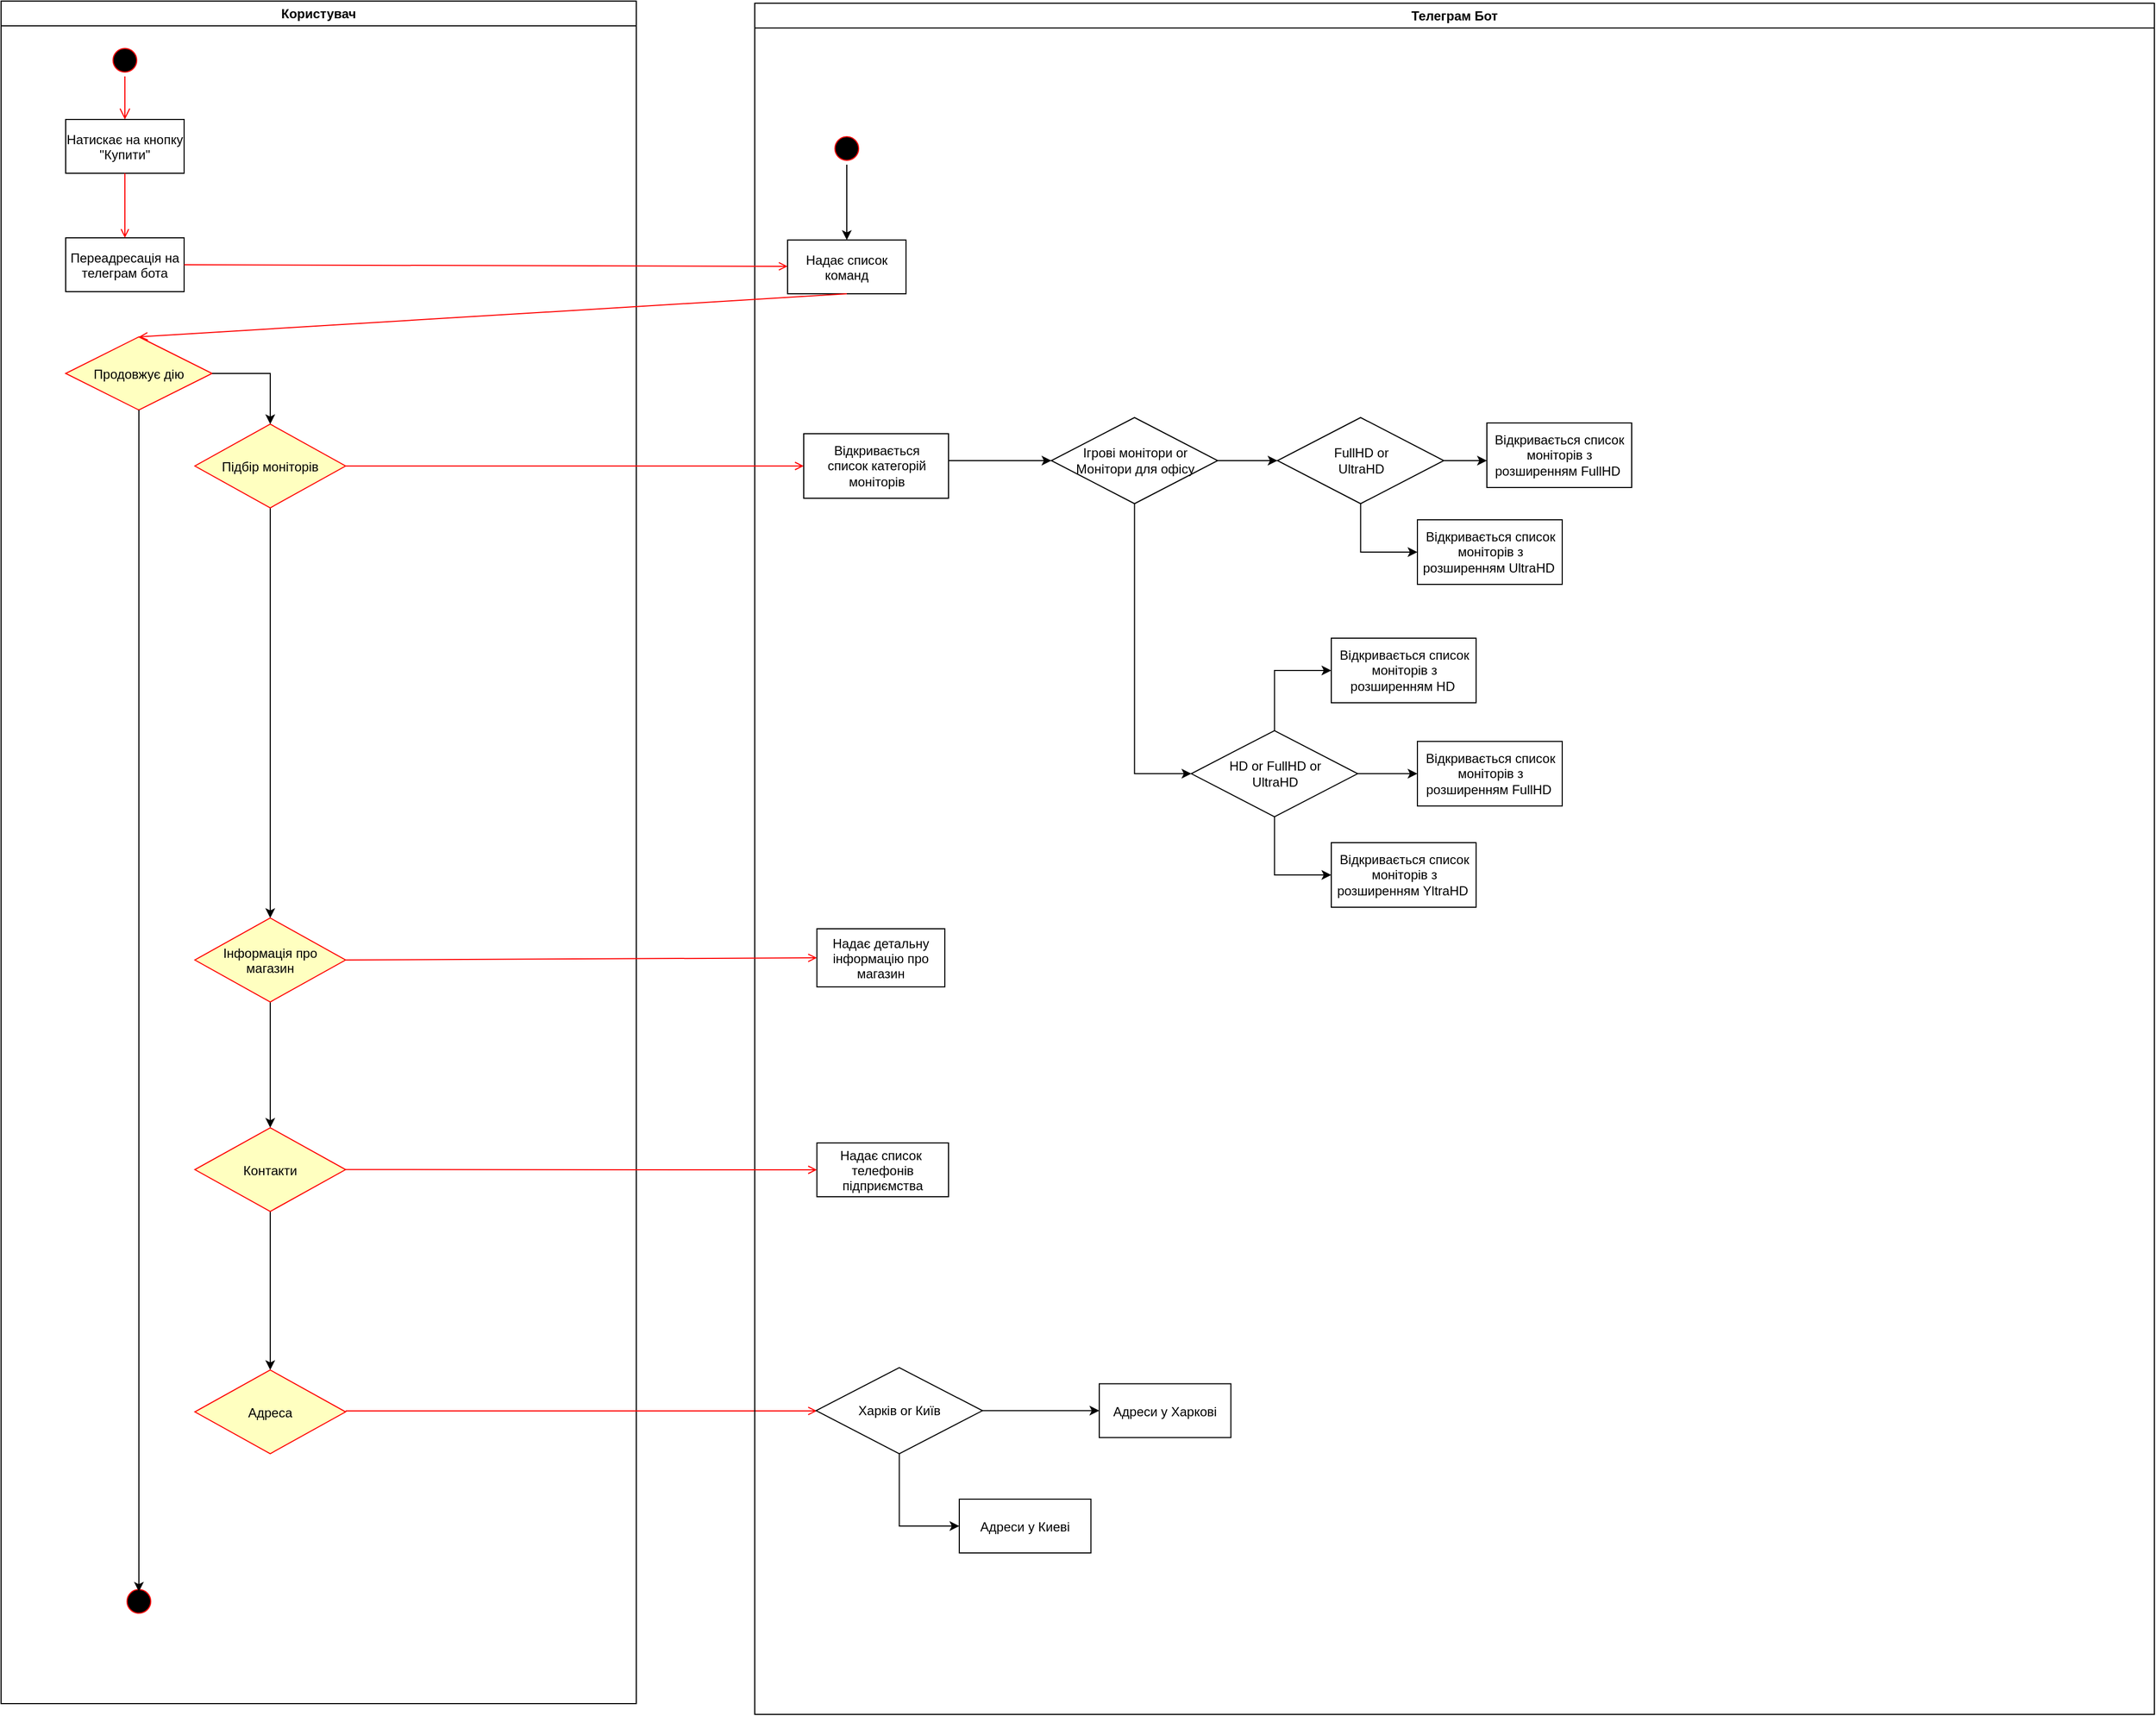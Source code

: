 <mxfile version="14.2.6" type="github">
  <diagram name="Page-1" id="e7e014a7-5840-1c2e-5031-d8a46d1fe8dd">
    <mxGraphModel dx="4629" dy="1920" grid="1" gridSize="10" guides="1" tooltips="1" connect="1" arrows="1" fold="1" page="1" pageScale="1" pageWidth="1169" pageHeight="826" background="#ffffff" math="0" shadow="0">
      <root>
        <mxCell id="0" />
        <mxCell id="1" parent="0" />
        <mxCell id="2" value="Користувач" style="swimlane;whiteSpace=wrap;startSize=23;" parent="1" vertex="1">
          <mxGeometry x="-250" y="128" width="590" height="1582" as="geometry" />
        </mxCell>
        <mxCell id="5" value="" style="ellipse;shape=startState;fillColor=#000000;strokeColor=#ff0000;" parent="2" vertex="1">
          <mxGeometry x="100" y="40" width="30" height="30" as="geometry" />
        </mxCell>
        <mxCell id="6" value="" style="edgeStyle=elbowEdgeStyle;elbow=horizontal;verticalAlign=bottom;endArrow=open;endSize=8;strokeColor=#FF0000;endFill=1;rounded=0" parent="2" source="5" target="7" edge="1">
          <mxGeometry x="100" y="40" as="geometry">
            <mxPoint x="115" y="110" as="targetPoint" />
          </mxGeometry>
        </mxCell>
        <mxCell id="7" value="Натискає на кнопку&#xa;&quot;Купити&quot;" style="" parent="2" vertex="1">
          <mxGeometry x="60" y="110" width="110" height="50" as="geometry" />
        </mxCell>
        <mxCell id="8" value="Переадресація на&#xa;телеграм бота" style="" parent="2" vertex="1">
          <mxGeometry x="60" y="220" width="110" height="50" as="geometry" />
        </mxCell>
        <mxCell id="9" value="" style="endArrow=open;strokeColor=#FF0000;endFill=1;rounded=0" parent="2" source="7" target="8" edge="1">
          <mxGeometry relative="1" as="geometry" />
        </mxCell>
        <mxCell id="21" value="Продовжує дію" style="rhombus;fillColor=#ffffc0;strokeColor=#ff0000;" parent="2" vertex="1">
          <mxGeometry x="60" y="312" width="136" height="68" as="geometry" />
        </mxCell>
        <mxCell id="dXfKMThPxU6cdJMetTDG-68" style="edgeStyle=orthogonalEdgeStyle;rounded=0;orthogonalLoop=1;jettySize=auto;html=1;" edge="1" parent="2" source="dXfKMThPxU6cdJMetTDG-44" target="dXfKMThPxU6cdJMetTDG-61">
          <mxGeometry relative="1" as="geometry" />
        </mxCell>
        <mxCell id="dXfKMThPxU6cdJMetTDG-44" value="Підбір моніторів" style="rhombus;fillColor=#ffffc0;strokeColor=#ff0000;fontSize=12;" vertex="1" parent="2">
          <mxGeometry x="180" y="393.11" width="140" height="77.78" as="geometry" />
        </mxCell>
        <mxCell id="dXfKMThPxU6cdJMetTDG-69" style="edgeStyle=orthogonalEdgeStyle;rounded=0;orthogonalLoop=1;jettySize=auto;html=1;entryX=0.5;entryY=0;entryDx=0;entryDy=0;" edge="1" parent="2" source="dXfKMThPxU6cdJMetTDG-61" target="dXfKMThPxU6cdJMetTDG-62">
          <mxGeometry relative="1" as="geometry" />
        </mxCell>
        <mxCell id="dXfKMThPxU6cdJMetTDG-61" value="Інформація про&#xa;магазин" style="rhombus;fillColor=#ffffc0;strokeColor=#ff0000;" vertex="1" parent="2">
          <mxGeometry x="180" y="852" width="140" height="78" as="geometry" />
        </mxCell>
        <mxCell id="dXfKMThPxU6cdJMetTDG-70" style="edgeStyle=orthogonalEdgeStyle;rounded=0;orthogonalLoop=1;jettySize=auto;html=1;entryX=0.5;entryY=0;entryDx=0;entryDy=0;" edge="1" parent="2" source="dXfKMThPxU6cdJMetTDG-62" target="dXfKMThPxU6cdJMetTDG-67">
          <mxGeometry relative="1" as="geometry" />
        </mxCell>
        <mxCell id="dXfKMThPxU6cdJMetTDG-62" value="Контакти" style="rhombus;fillColor=#ffffc0;strokeColor=#ff0000;" vertex="1" parent="2">
          <mxGeometry x="180" y="1046.89" width="140" height="77.78" as="geometry" />
        </mxCell>
        <mxCell id="dXfKMThPxU6cdJMetTDG-45" style="edgeStyle=orthogonalEdgeStyle;rounded=0;orthogonalLoop=1;jettySize=auto;html=1;entryX=0.5;entryY=0;entryDx=0;entryDy=0;" edge="1" parent="2" source="21" target="dXfKMThPxU6cdJMetTDG-44">
          <mxGeometry relative="1" as="geometry">
            <mxPoint x="470" y="392.0" as="targetPoint" />
            <Array as="points">
              <mxPoint x="250" y="346" />
            </Array>
          </mxGeometry>
        </mxCell>
        <mxCell id="dXfKMThPxU6cdJMetTDG-67" value="Адреса" style="rhombus;fillColor=#ffffc0;strokeColor=#ff0000;" vertex="1" parent="2">
          <mxGeometry x="180" y="1272" width="140" height="77.78" as="geometry" />
        </mxCell>
        <mxCell id="dXfKMThPxU6cdJMetTDG-109" value="" style="endArrow=open;strokeColor=#FF0000;endFill=1;rounded=0;entryX=0;entryY=0.5;entryDx=0;entryDy=0;exitX=1;exitY=0.5;exitDx=0;exitDy=0;" edge="1" parent="2">
          <mxGeometry relative="1" as="geometry">
            <mxPoint x="320" y="1310.06" as="sourcePoint" />
            <mxPoint x="757.75" y="1310.06" as="targetPoint" />
          </mxGeometry>
        </mxCell>
        <mxCell id="dXfKMThPxU6cdJMetTDG-116" value="" style="ellipse;shape=startState;fillColor=#000000;strokeColor=#ff0000;" vertex="1" parent="2">
          <mxGeometry x="113" y="1472" width="30" height="30" as="geometry" />
        </mxCell>
        <mxCell id="3" value="Телеграм Бот" style="swimlane;whiteSpace=wrap;startSize=23;" parent="1" vertex="1">
          <mxGeometry x="450" y="130" width="1300" height="1590" as="geometry" />
        </mxCell>
        <mxCell id="dXfKMThPxU6cdJMetTDG-105" style="edgeStyle=orthogonalEdgeStyle;rounded=0;orthogonalLoop=1;jettySize=auto;html=1;entryX=0.5;entryY=0;entryDx=0;entryDy=0;fontSize=12;" edge="1" parent="3" source="13" target="15">
          <mxGeometry relative="1" as="geometry" />
        </mxCell>
        <mxCell id="13" value="" style="ellipse;shape=startState;fillColor=#000000;strokeColor=#ff0000;" parent="3" vertex="1">
          <mxGeometry x="70.5" y="120" width="30" height="30" as="geometry" />
        </mxCell>
        <mxCell id="15" value="Надає список&#xa;команд" style="" parent="3" vertex="1">
          <mxGeometry x="30.5" y="220" width="110" height="50" as="geometry" />
        </mxCell>
        <mxCell id="20" value="" style="endArrow=open;strokeColor=#FF0000;endFill=1;rounded=0;exitX=1;exitY=0.5;exitDx=0;exitDy=0;" parent="3" source="8" edge="1">
          <mxGeometry relative="1" as="geometry">
            <mxPoint x="-144" y="244.5" as="sourcePoint" />
            <mxPoint x="30.5" y="244.5" as="targetPoint" />
          </mxGeometry>
        </mxCell>
        <mxCell id="dXfKMThPxU6cdJMetTDG-72" value="Надає детальну&#xa;інформацію про&#xa;магазин" style="" vertex="1" parent="3">
          <mxGeometry x="57.75" y="860" width="118.8" height="54" as="geometry" />
        </mxCell>
        <mxCell id="dXfKMThPxU6cdJMetTDG-74" value="Надає список &#xa;телефонів&#xa;підприємства" style="" vertex="1" parent="3">
          <mxGeometry x="57.75" y="1059" width="122.25" height="50" as="geometry" />
        </mxCell>
        <mxCell id="dXfKMThPxU6cdJMetTDG-79" style="edgeStyle=orthogonalEdgeStyle;rounded=0;orthogonalLoop=1;jettySize=auto;html=1;exitX=1;exitY=0.5;exitDx=0;exitDy=0;entryX=0;entryY=0.5;entryDx=0;entryDy=0;fontSize=12;" edge="1" parent="3">
          <mxGeometry relative="1" as="geometry">
            <mxPoint x="174" y="425" as="sourcePoint" />
            <mxPoint x="275.5" y="425" as="targetPoint" />
          </mxGeometry>
        </mxCell>
        <mxCell id="dXfKMThPxU6cdJMetTDG-84" style="edgeStyle=orthogonalEdgeStyle;rounded=0;orthogonalLoop=1;jettySize=auto;html=1;entryX=0;entryY=0.5;entryDx=0;entryDy=0;fontSize=12;" edge="1" parent="3" source="dXfKMThPxU6cdJMetTDG-82">
          <mxGeometry relative="1" as="geometry">
            <mxPoint x="485.5" y="425" as="targetPoint" />
          </mxGeometry>
        </mxCell>
        <mxCell id="dXfKMThPxU6cdJMetTDG-97" style="edgeStyle=orthogonalEdgeStyle;rounded=0;orthogonalLoop=1;jettySize=auto;html=1;entryX=0;entryY=0.5;entryDx=0;entryDy=0;fontSize=12;" edge="1" parent="3" source="dXfKMThPxU6cdJMetTDG-82" target="dXfKMThPxU6cdJMetTDG-96">
          <mxGeometry relative="1" as="geometry" />
        </mxCell>
        <mxCell id="dXfKMThPxU6cdJMetTDG-82" value="Ігрові монітори or&lt;br&gt;&lt;span&gt;Монітори для офісу&lt;/span&gt;" style="rhombus;whiteSpace=wrap;html=1;fontSize=12;" vertex="1" parent="3">
          <mxGeometry x="275.5" y="385" width="154.5" height="80" as="geometry" />
        </mxCell>
        <mxCell id="dXfKMThPxU6cdJMetTDG-88" value="&lt;span&gt;Відкривається&lt;/span&gt;&lt;br style=&quot;padding: 0px ; margin: 0px&quot;&gt;&lt;span&gt;список категорій&lt;/span&gt;&lt;br style=&quot;padding: 0px ; margin: 0px&quot;&gt;&lt;span&gt;моніторів&lt;/span&gt;" style="rounded=0;whiteSpace=wrap;html=1;fontSize=12;" vertex="1" parent="3">
          <mxGeometry x="45.5" y="400" width="134.5" height="60" as="geometry" />
        </mxCell>
        <mxCell id="dXfKMThPxU6cdJMetTDG-95" style="edgeStyle=orthogonalEdgeStyle;rounded=0;orthogonalLoop=1;jettySize=auto;html=1;entryX=0;entryY=0.5;entryDx=0;entryDy=0;fontSize=12;" edge="1" parent="3" source="dXfKMThPxU6cdJMetTDG-89" target="dXfKMThPxU6cdJMetTDG-92">
          <mxGeometry relative="1" as="geometry" />
        </mxCell>
        <mxCell id="dXfKMThPxU6cdJMetTDG-89" value="FullHD or&lt;br&gt;UltraHD" style="rhombus;whiteSpace=wrap;html=1;fontSize=12;" vertex="1" parent="3">
          <mxGeometry x="485.5" y="385" width="154.5" height="80" as="geometry" />
        </mxCell>
        <mxCell id="dXfKMThPxU6cdJMetTDG-92" value="Відкривається список&lt;br style=&quot;padding: 0px ; margin: 0px&quot;&gt;моніторів з розширенням UltraHD&amp;nbsp;" style="rounded=0;whiteSpace=wrap;html=1;fontSize=12;" vertex="1" parent="3">
          <mxGeometry x="615.5" y="480" width="134.5" height="60" as="geometry" />
        </mxCell>
        <mxCell id="dXfKMThPxU6cdJMetTDG-101" style="edgeStyle=orthogonalEdgeStyle;rounded=0;orthogonalLoop=1;jettySize=auto;html=1;entryX=0;entryY=0.5;entryDx=0;entryDy=0;fontSize=12;" edge="1" parent="3" source="dXfKMThPxU6cdJMetTDG-96" target="dXfKMThPxU6cdJMetTDG-98">
          <mxGeometry relative="1" as="geometry" />
        </mxCell>
        <mxCell id="dXfKMThPxU6cdJMetTDG-102" style="edgeStyle=orthogonalEdgeStyle;rounded=0;orthogonalLoop=1;jettySize=auto;html=1;entryX=0;entryY=0.5;entryDx=0;entryDy=0;fontSize=12;" edge="1" parent="3" source="dXfKMThPxU6cdJMetTDG-96" target="dXfKMThPxU6cdJMetTDG-100">
          <mxGeometry relative="1" as="geometry" />
        </mxCell>
        <mxCell id="dXfKMThPxU6cdJMetTDG-103" style="edgeStyle=orthogonalEdgeStyle;rounded=0;orthogonalLoop=1;jettySize=auto;html=1;entryX=0;entryY=0.5;entryDx=0;entryDy=0;fontSize=12;" edge="1" parent="3" source="dXfKMThPxU6cdJMetTDG-96" target="dXfKMThPxU6cdJMetTDG-99">
          <mxGeometry relative="1" as="geometry" />
        </mxCell>
        <mxCell id="dXfKMThPxU6cdJMetTDG-96" value="HD or FullHD or&lt;br&gt;UltraHD" style="rhombus;whiteSpace=wrap;html=1;fontSize=12;" vertex="1" parent="3">
          <mxGeometry x="405.5" y="675.89" width="154.5" height="80" as="geometry" />
        </mxCell>
        <mxCell id="dXfKMThPxU6cdJMetTDG-98" value="&lt;span&gt;Відкривається список&lt;/span&gt;&lt;br style=&quot;padding: 0px ; margin: 0px&quot;&gt;&lt;span&gt;моніторів з розширенням FullHD&amp;nbsp;&lt;/span&gt;" style="rounded=0;whiteSpace=wrap;html=1;fontSize=12;" vertex="1" parent="3">
          <mxGeometry x="615.5" y="685.89" width="134.5" height="60" as="geometry" />
        </mxCell>
        <mxCell id="dXfKMThPxU6cdJMetTDG-99" value="&lt;span&gt;Відкривається список&lt;/span&gt;&lt;br style=&quot;padding: 0px ; margin: 0px&quot;&gt;&lt;span&gt;моніторів з розширенням YltraHD&amp;nbsp;&lt;/span&gt;" style="rounded=0;whiteSpace=wrap;html=1;fontSize=12;" vertex="1" parent="3">
          <mxGeometry x="535.5" y="780" width="134.5" height="60" as="geometry" />
        </mxCell>
        <mxCell id="dXfKMThPxU6cdJMetTDG-100" value="&lt;span&gt;Відкривається список&lt;/span&gt;&lt;br style=&quot;padding: 0px ; margin: 0px&quot;&gt;&lt;span&gt;моніторів з розширенням HD&amp;nbsp;&lt;/span&gt;" style="rounded=0;whiteSpace=wrap;html=1;fontSize=12;" vertex="1" parent="3">
          <mxGeometry x="535.5" y="590" width="134.5" height="60" as="geometry" />
        </mxCell>
        <mxCell id="dXfKMThPxU6cdJMetTDG-112" style="edgeStyle=orthogonalEdgeStyle;rounded=0;orthogonalLoop=1;jettySize=auto;html=1;entryX=0;entryY=0.5;entryDx=0;entryDy=0;fontSize=12;" edge="1" parent="3" source="dXfKMThPxU6cdJMetTDG-107" target="dXfKMThPxU6cdJMetTDG-110">
          <mxGeometry relative="1" as="geometry" />
        </mxCell>
        <mxCell id="dXfKMThPxU6cdJMetTDG-113" style="edgeStyle=orthogonalEdgeStyle;rounded=0;orthogonalLoop=1;jettySize=auto;html=1;entryX=0;entryY=0.5;entryDx=0;entryDy=0;fontSize=12;" edge="1" parent="3" source="dXfKMThPxU6cdJMetTDG-107" target="dXfKMThPxU6cdJMetTDG-111">
          <mxGeometry relative="1" as="geometry" />
        </mxCell>
        <mxCell id="dXfKMThPxU6cdJMetTDG-107" value="Харків or Київ" style="rhombus;whiteSpace=wrap;html=1;fontSize=12;" vertex="1" parent="3">
          <mxGeometry x="57" y="1267.78" width="154.5" height="80" as="geometry" />
        </mxCell>
        <mxCell id="dXfKMThPxU6cdJMetTDG-110" value="Адреси у Харкові" style="" vertex="1" parent="3">
          <mxGeometry x="320" y="1282.78" width="122.25" height="50" as="geometry" />
        </mxCell>
        <mxCell id="dXfKMThPxU6cdJMetTDG-111" value="Адреси у Киеві" style="" vertex="1" parent="3">
          <mxGeometry x="190" y="1390" width="122.25" height="50" as="geometry" />
        </mxCell>
        <mxCell id="24" value="" style="endArrow=open;strokeColor=#FF0000;endFill=1;rounded=0;exitX=0.5;exitY=1;exitDx=0;exitDy=0;entryX=0.5;entryY=0;entryDx=0;entryDy=0;" parent="1" source="15" target="21" edge="1">
          <mxGeometry relative="1" as="geometry">
            <mxPoint x="574.5" y="373" as="sourcePoint" />
          </mxGeometry>
        </mxCell>
        <mxCell id="dXfKMThPxU6cdJMetTDG-48" value="" style="endArrow=open;strokeColor=#FF0000;endFill=1;rounded=0;exitX=1;exitY=0.5;exitDx=0;exitDy=0;" edge="1" parent="1" source="dXfKMThPxU6cdJMetTDG-44" target="dXfKMThPxU6cdJMetTDG-88">
          <mxGeometry relative="1" as="geometry">
            <mxPoint x="60" y="555" as="sourcePoint" />
            <mxPoint x="490" y="555" as="targetPoint" />
          </mxGeometry>
        </mxCell>
        <mxCell id="dXfKMThPxU6cdJMetTDG-73" value="" style="endArrow=open;strokeColor=#FF0000;endFill=1;rounded=0;entryX=0;entryY=0.5;entryDx=0;entryDy=0;exitX=1;exitY=0.5;exitDx=0;exitDy=0;" edge="1" parent="1" target="dXfKMThPxU6cdJMetTDG-72" source="dXfKMThPxU6cdJMetTDG-61">
          <mxGeometry relative="1" as="geometry">
            <mxPoint x="70" y="664" as="sourcePoint" />
            <mxPoint x="355" y="670.55" as="targetPoint" />
          </mxGeometry>
        </mxCell>
        <mxCell id="dXfKMThPxU6cdJMetTDG-75" value="" style="endArrow=open;strokeColor=#FF0000;endFill=1;rounded=0;entryX=0;entryY=0.5;entryDx=0;entryDy=0;exitX=1;exitY=0.5;exitDx=0;exitDy=0;" edge="1" parent="1" target="dXfKMThPxU6cdJMetTDG-74" source="dXfKMThPxU6cdJMetTDG-62">
          <mxGeometry relative="1" as="geometry">
            <mxPoint x="70" y="782.78" as="sourcePoint" />
            <mxPoint x="345" y="780.44" as="targetPoint" />
          </mxGeometry>
        </mxCell>
        <mxCell id="dXfKMThPxU6cdJMetTDG-90" value="&lt;span&gt;Відкривається список&lt;/span&gt;&lt;br style=&quot;padding: 0px ; margin: 0px&quot;&gt;&lt;span&gt;моніторів з розширенням FullHD&amp;nbsp;&lt;/span&gt;" style="rounded=0;whiteSpace=wrap;html=1;fontSize=12;" vertex="1" parent="1">
          <mxGeometry x="1130" y="520" width="134.5" height="60" as="geometry" />
        </mxCell>
        <mxCell id="dXfKMThPxU6cdJMetTDG-93" style="edgeStyle=orthogonalEdgeStyle;rounded=0;orthogonalLoop=1;jettySize=auto;html=1;fontSize=12;" edge="1" parent="1" source="dXfKMThPxU6cdJMetTDG-89">
          <mxGeometry relative="1" as="geometry">
            <mxPoint x="1130" y="555" as="targetPoint" />
          </mxGeometry>
        </mxCell>
        <mxCell id="dXfKMThPxU6cdJMetTDG-115" style="edgeStyle=orthogonalEdgeStyle;rounded=0;orthogonalLoop=1;jettySize=auto;html=1;fontSize=12;" edge="1" parent="1" source="21">
          <mxGeometry relative="1" as="geometry">
            <mxPoint x="-122.0" y="1606.0" as="targetPoint" />
          </mxGeometry>
        </mxCell>
      </root>
    </mxGraphModel>
  </diagram>
</mxfile>
